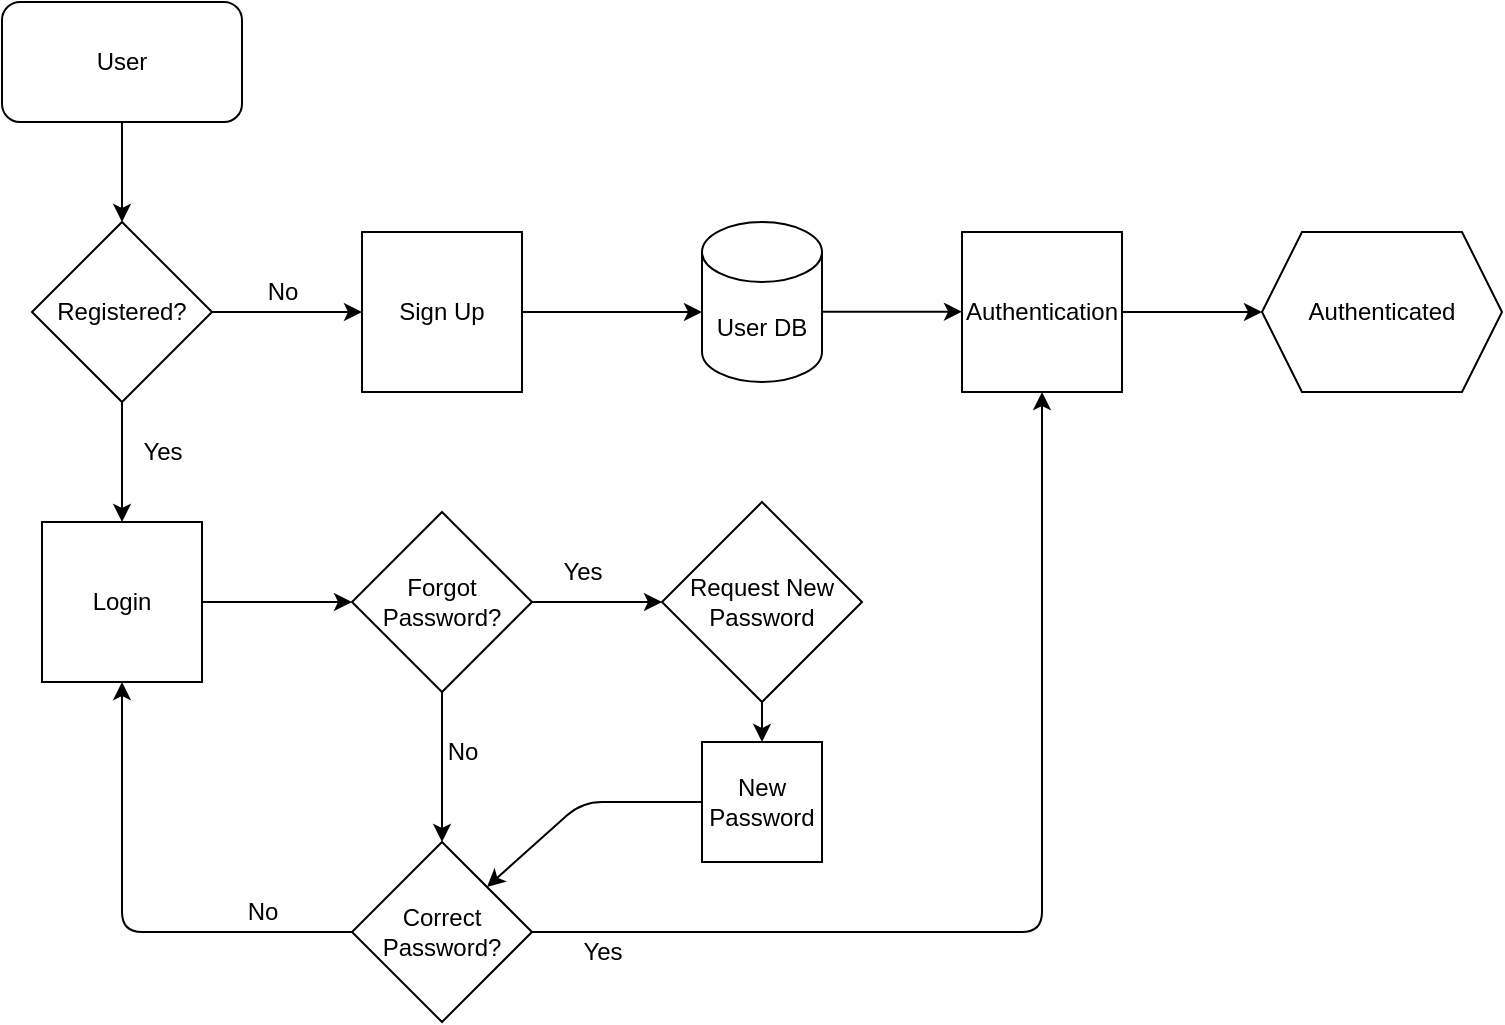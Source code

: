 <mxfile>
    <diagram id="gwMVEMOg9Ew1ebNT_S88" name="Page-1">
        <mxGraphModel dx="2211" dy="1416" grid="1" gridSize="10" guides="1" tooltips="1" connect="1" arrows="1" fold="1" page="1" pageScale="1" pageWidth="1200" pageHeight="1920" math="0" shadow="0">
            <root>
                <mxCell id="0"/>
                <mxCell id="1" parent="0"/>
                <mxCell id="2" value="User" style="rounded=1;whiteSpace=wrap;html=1;" vertex="1" parent="1">
                    <mxGeometry x="70" y="40" width="120" height="60" as="geometry"/>
                </mxCell>
                <mxCell id="3" value="Registered?" style="rhombus;whiteSpace=wrap;html=1;" vertex="1" parent="1">
                    <mxGeometry x="85" y="150" width="90" height="90" as="geometry"/>
                </mxCell>
                <mxCell id="4" value="" style="endArrow=classic;html=1;exitX=0.5;exitY=1;exitDx=0;exitDy=0;" edge="1" parent="1" source="2" target="3">
                    <mxGeometry width="50" height="50" relative="1" as="geometry">
                        <mxPoint x="230" y="220" as="sourcePoint"/>
                        <mxPoint x="280" y="170" as="targetPoint"/>
                    </mxGeometry>
                </mxCell>
                <mxCell id="8" value="" style="endArrow=classic;html=1;exitX=0.5;exitY=1;exitDx=0;exitDy=0;" edge="1" parent="1" source="3">
                    <mxGeometry width="50" height="50" relative="1" as="geometry">
                        <mxPoint x="150" y="340" as="sourcePoint"/>
                        <mxPoint x="130" y="300" as="targetPoint"/>
                    </mxGeometry>
                </mxCell>
                <mxCell id="10" value="" style="endArrow=classic;html=1;exitX=1;exitY=0.5;exitDx=0;exitDy=0;entryX=0;entryY=0.5;entryDx=0;entryDy=0;" edge="1" parent="1" source="3">
                    <mxGeometry width="50" height="50" relative="1" as="geometry">
                        <mxPoint x="150" y="270" as="sourcePoint"/>
                        <mxPoint x="250" y="195" as="targetPoint"/>
                    </mxGeometry>
                </mxCell>
                <mxCell id="11" value="No" style="text;html=1;align=center;verticalAlign=middle;resizable=0;points=[];autosize=1;strokeColor=none;fillColor=none;" vertex="1" parent="1">
                    <mxGeometry x="190" y="170" width="40" height="30" as="geometry"/>
                </mxCell>
                <mxCell id="12" value="Yes&lt;br&gt;" style="text;html=1;align=center;verticalAlign=middle;resizable=0;points=[];autosize=1;strokeColor=none;fillColor=none;" vertex="1" parent="1">
                    <mxGeometry x="130" y="250" width="40" height="30" as="geometry"/>
                </mxCell>
                <mxCell id="28" style="edgeStyle=none;html=1;entryX=0;entryY=0.5;entryDx=0;entryDy=0;" edge="1" parent="1" source="13" target="27">
                    <mxGeometry relative="1" as="geometry"/>
                </mxCell>
                <mxCell id="13" value="Login" style="whiteSpace=wrap;html=1;aspect=fixed;" vertex="1" parent="1">
                    <mxGeometry x="90" y="300" width="80" height="80" as="geometry"/>
                </mxCell>
                <mxCell id="14" value="Sign Up" style="whiteSpace=wrap;html=1;aspect=fixed;" vertex="1" parent="1">
                    <mxGeometry x="250" y="155" width="80" height="80" as="geometry"/>
                </mxCell>
                <mxCell id="15" value="" style="endArrow=classic;html=1;exitX=1;exitY=0.5;exitDx=0;exitDy=0;" edge="1" parent="1" source="14">
                    <mxGeometry width="50" height="50" relative="1" as="geometry">
                        <mxPoint x="380" y="240" as="sourcePoint"/>
                        <mxPoint x="420" y="195" as="targetPoint"/>
                    </mxGeometry>
                </mxCell>
                <mxCell id="18" value="" style="endArrow=classic;html=1;exitX=1;exitY=0.5;exitDx=0;exitDy=0;" edge="1" parent="1">
                    <mxGeometry width="50" height="50" relative="1" as="geometry">
                        <mxPoint x="480" y="194.83" as="sourcePoint"/>
                        <mxPoint x="550" y="194.83" as="targetPoint"/>
                    </mxGeometry>
                </mxCell>
                <mxCell id="20" value="User DB" style="shape=cylinder3;whiteSpace=wrap;html=1;boundedLbl=1;backgroundOutline=1;size=15;" vertex="1" parent="1">
                    <mxGeometry x="420" y="150" width="60" height="80" as="geometry"/>
                </mxCell>
                <mxCell id="23" style="edgeStyle=none;html=1;" edge="1" parent="1" source="22">
                    <mxGeometry relative="1" as="geometry">
                        <mxPoint x="700" y="195" as="targetPoint"/>
                    </mxGeometry>
                </mxCell>
                <mxCell id="22" value="Authentication" style="whiteSpace=wrap;html=1;aspect=fixed;" vertex="1" parent="1">
                    <mxGeometry x="550" y="155" width="80" height="80" as="geometry"/>
                </mxCell>
                <mxCell id="25" value="Authenticated" style="shape=hexagon;perimeter=hexagonPerimeter2;whiteSpace=wrap;html=1;fixedSize=1;" vertex="1" parent="1">
                    <mxGeometry x="700" y="155" width="120" height="80" as="geometry"/>
                </mxCell>
                <mxCell id="34" style="edgeStyle=none;html=1;entryX=0;entryY=0.5;entryDx=0;entryDy=0;" edge="1" parent="1" source="27" target="32">
                    <mxGeometry relative="1" as="geometry"/>
                </mxCell>
                <mxCell id="37" style="edgeStyle=none;html=1;" edge="1" parent="1" source="27">
                    <mxGeometry relative="1" as="geometry">
                        <mxPoint x="290" y="460" as="targetPoint"/>
                    </mxGeometry>
                </mxCell>
                <mxCell id="27" value="Forgot Password?" style="rhombus;whiteSpace=wrap;html=1;" vertex="1" parent="1">
                    <mxGeometry x="245" y="295" width="90" height="90" as="geometry"/>
                </mxCell>
                <mxCell id="43" style="edgeStyle=none;html=1;exitX=0.5;exitY=1;exitDx=0;exitDy=0;entryX=0.5;entryY=0;entryDx=0;entryDy=0;" edge="1" parent="1" source="32" target="41">
                    <mxGeometry relative="1" as="geometry"/>
                </mxCell>
                <mxCell id="32" value="Request New Password" style="rhombus;whiteSpace=wrap;html=1;" vertex="1" parent="1">
                    <mxGeometry x="400" y="290" width="100" height="100" as="geometry"/>
                </mxCell>
                <mxCell id="39" style="edgeStyle=none;html=1;entryX=0.5;entryY=1;entryDx=0;entryDy=0;" edge="1" parent="1" source="38" target="22">
                    <mxGeometry relative="1" as="geometry">
                        <mxPoint x="610" y="505" as="targetPoint"/>
                        <Array as="points">
                            <mxPoint x="590" y="505"/>
                        </Array>
                    </mxGeometry>
                </mxCell>
                <mxCell id="40" style="edgeStyle=none;html=1;entryX=0.5;entryY=1;entryDx=0;entryDy=0;" edge="1" parent="1" source="38" target="13">
                    <mxGeometry relative="1" as="geometry">
                        <mxPoint x="120" y="505" as="targetPoint"/>
                        <Array as="points">
                            <mxPoint x="130" y="505"/>
                        </Array>
                    </mxGeometry>
                </mxCell>
                <mxCell id="38" value="Correct Password?" style="rhombus;whiteSpace=wrap;html=1;" vertex="1" parent="1">
                    <mxGeometry x="245" y="460" width="90" height="90" as="geometry"/>
                </mxCell>
                <mxCell id="46" style="edgeStyle=none;html=1;entryX=1;entryY=0;entryDx=0;entryDy=0;" edge="1" parent="1" source="41" target="38">
                    <mxGeometry relative="1" as="geometry">
                        <Array as="points">
                            <mxPoint x="360" y="440"/>
                        </Array>
                    </mxGeometry>
                </mxCell>
                <mxCell id="41" value="New Password" style="whiteSpace=wrap;html=1;aspect=fixed;" vertex="1" parent="1">
                    <mxGeometry x="420" y="410" width="60" height="60" as="geometry"/>
                </mxCell>
                <mxCell id="44" value="Yes&lt;br&gt;" style="text;html=1;align=center;verticalAlign=middle;resizable=0;points=[];autosize=1;strokeColor=none;fillColor=none;" vertex="1" parent="1">
                    <mxGeometry x="340" y="310" width="40" height="30" as="geometry"/>
                </mxCell>
                <mxCell id="45" value="Yes&lt;br&gt;" style="text;html=1;align=center;verticalAlign=middle;resizable=0;points=[];autosize=1;strokeColor=none;fillColor=none;" vertex="1" parent="1">
                    <mxGeometry x="350" y="500" width="40" height="30" as="geometry"/>
                </mxCell>
                <mxCell id="47" value="No" style="text;html=1;align=center;verticalAlign=middle;resizable=0;points=[];autosize=1;strokeColor=none;fillColor=none;" vertex="1" parent="1">
                    <mxGeometry x="180" y="480" width="40" height="30" as="geometry"/>
                </mxCell>
                <mxCell id="48" value="No" style="text;html=1;align=center;verticalAlign=middle;resizable=0;points=[];autosize=1;strokeColor=none;fillColor=none;" vertex="1" parent="1">
                    <mxGeometry x="280" y="400" width="40" height="30" as="geometry"/>
                </mxCell>
            </root>
        </mxGraphModel>
    </diagram>
</mxfile>